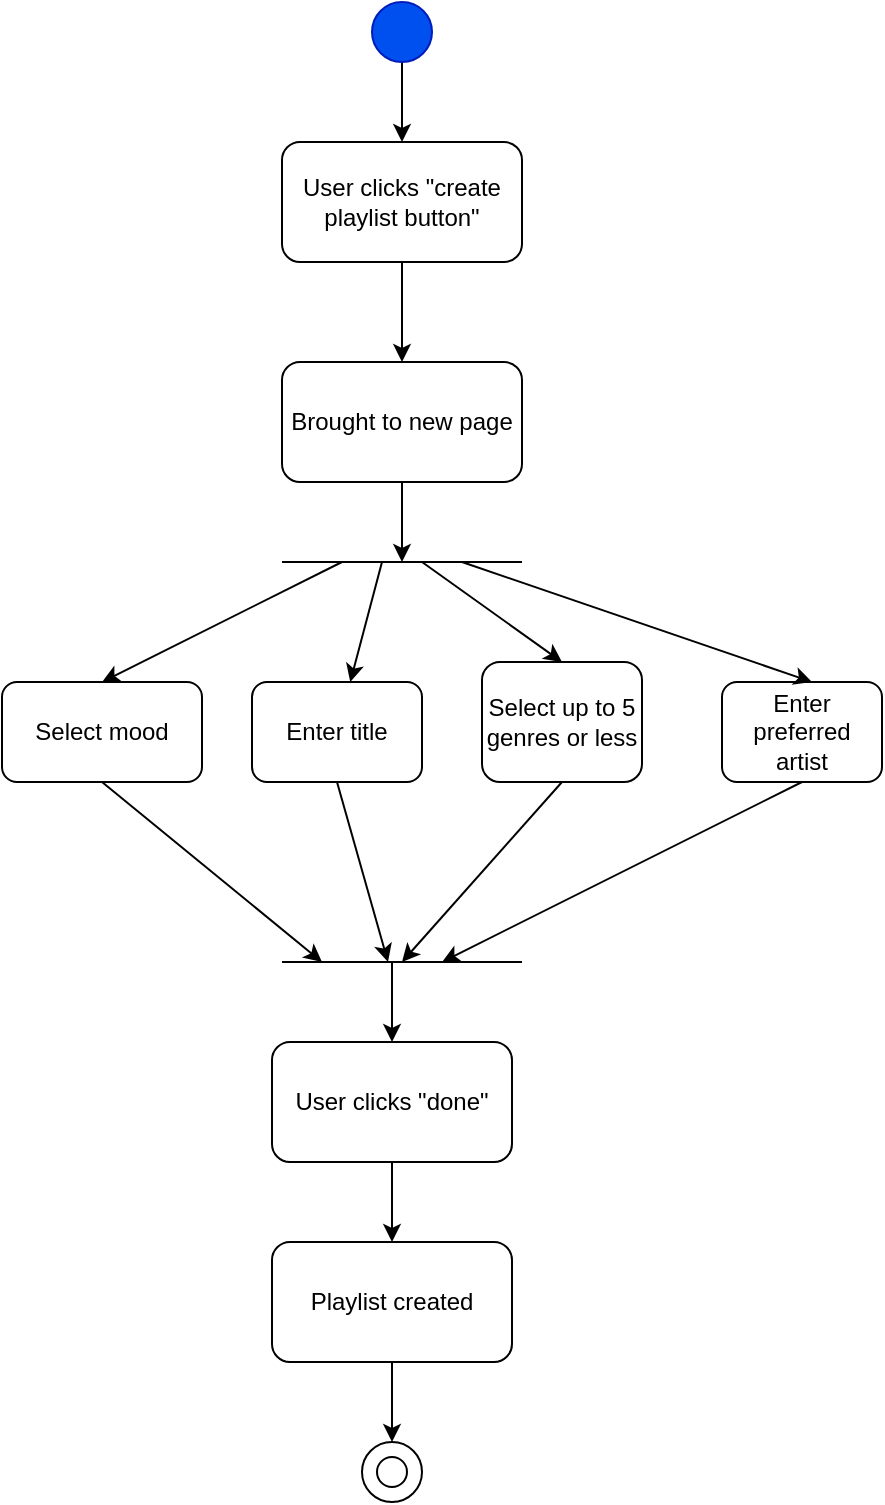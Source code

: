 <mxfile version="13.5.9" type="github">
  <diagram id="1zE0CY0DRsBAxS0jNYkQ" name="Page-1">
    <mxGraphModel dx="1483" dy="829" grid="1" gridSize="10" guides="1" tooltips="1" connect="1" arrows="1" fold="1" page="1" pageScale="1" pageWidth="850" pageHeight="1100" math="0" shadow="0">
      <root>
        <mxCell id="0" />
        <mxCell id="1" parent="0" />
        <mxCell id="owZdXx2rTR2LN0gb4Scp-3" value="" style="edgeStyle=orthogonalEdgeStyle;rounded=0;orthogonalLoop=1;jettySize=auto;html=1;" parent="1" source="owZdXx2rTR2LN0gb4Scp-1" target="owZdXx2rTR2LN0gb4Scp-2" edge="1">
          <mxGeometry relative="1" as="geometry" />
        </mxCell>
        <mxCell id="owZdXx2rTR2LN0gb4Scp-1" value="" style="ellipse;whiteSpace=wrap;html=1;aspect=fixed;fillColor=#0050ef;strokeColor=#001DBC;fontColor=#ffffff;" parent="1" vertex="1">
          <mxGeometry x="325" y="80" width="30" height="30" as="geometry" />
        </mxCell>
        <mxCell id="owZdXx2rTR2LN0gb4Scp-9" value="" style="edgeStyle=orthogonalEdgeStyle;rounded=0;orthogonalLoop=1;jettySize=auto;html=1;" parent="1" source="owZdXx2rTR2LN0gb4Scp-2" target="owZdXx2rTR2LN0gb4Scp-8" edge="1">
          <mxGeometry relative="1" as="geometry" />
        </mxCell>
        <mxCell id="owZdXx2rTR2LN0gb4Scp-2" value="User clicks &quot;create playlist button&quot;" style="rounded=1;whiteSpace=wrap;html=1;" parent="1" vertex="1">
          <mxGeometry x="280" y="150" width="120" height="60" as="geometry" />
        </mxCell>
        <mxCell id="owZdXx2rTR2LN0gb4Scp-8" value="Brought to new page" style="rounded=1;whiteSpace=wrap;html=1;" parent="1" vertex="1">
          <mxGeometry x="280" y="260" width="120" height="60" as="geometry" />
        </mxCell>
        <mxCell id="owZdXx2rTR2LN0gb4Scp-10" value="Select mood" style="rounded=1;whiteSpace=wrap;html=1;" parent="1" vertex="1">
          <mxGeometry x="140" y="420" width="100" height="50" as="geometry" />
        </mxCell>
        <mxCell id="owZdXx2rTR2LN0gb4Scp-12" value="Enter title" style="rounded=1;whiteSpace=wrap;html=1;" parent="1" vertex="1">
          <mxGeometry x="265" y="420" width="85" height="50" as="geometry" />
        </mxCell>
        <mxCell id="owZdXx2rTR2LN0gb4Scp-13" value="Select up to 5 genres or less" style="rounded=1;whiteSpace=wrap;html=1;" parent="1" vertex="1">
          <mxGeometry x="380" y="410" width="80" height="60" as="geometry" />
        </mxCell>
        <mxCell id="owZdXx2rTR2LN0gb4Scp-14" value="Enter preferred artist" style="rounded=1;whiteSpace=wrap;html=1;" parent="1" vertex="1">
          <mxGeometry x="500" y="420" width="80" height="50" as="geometry" />
        </mxCell>
        <mxCell id="owZdXx2rTR2LN0gb4Scp-20" value="" style="endArrow=none;html=1;" parent="1" edge="1">
          <mxGeometry width="50" height="50" relative="1" as="geometry">
            <mxPoint x="280" y="360" as="sourcePoint" />
            <mxPoint x="400" y="360" as="targetPoint" />
          </mxGeometry>
        </mxCell>
        <mxCell id="owZdXx2rTR2LN0gb4Scp-21" value="" style="endArrow=classic;html=1;entryX=0.5;entryY=0;entryDx=0;entryDy=0;" parent="1" target="owZdXx2rTR2LN0gb4Scp-10" edge="1">
          <mxGeometry width="50" height="50" relative="1" as="geometry">
            <mxPoint x="310" y="360" as="sourcePoint" />
            <mxPoint x="180" y="350" as="targetPoint" />
          </mxGeometry>
        </mxCell>
        <mxCell id="owZdXx2rTR2LN0gb4Scp-24" value="" style="endArrow=classic;html=1;" parent="1" target="owZdXx2rTR2LN0gb4Scp-12" edge="1">
          <mxGeometry width="50" height="50" relative="1" as="geometry">
            <mxPoint x="330" y="360" as="sourcePoint" />
            <mxPoint x="400" y="560" as="targetPoint" />
          </mxGeometry>
        </mxCell>
        <mxCell id="owZdXx2rTR2LN0gb4Scp-25" value="" style="endArrow=classic;html=1;entryX=0.5;entryY=0;entryDx=0;entryDy=0;" parent="1" target="owZdXx2rTR2LN0gb4Scp-13" edge="1">
          <mxGeometry width="50" height="50" relative="1" as="geometry">
            <mxPoint x="350" y="360" as="sourcePoint" />
            <mxPoint x="380" y="530" as="targetPoint" />
          </mxGeometry>
        </mxCell>
        <mxCell id="owZdXx2rTR2LN0gb4Scp-27" value="" style="endArrow=classic;html=1;entryX=0.5;entryY=0;entryDx=0;entryDy=0;" parent="1" edge="1">
          <mxGeometry width="50" height="50" relative="1" as="geometry">
            <mxPoint x="370" y="360" as="sourcePoint" />
            <mxPoint x="545" y="420" as="targetPoint" />
          </mxGeometry>
        </mxCell>
        <mxCell id="owZdXx2rTR2LN0gb4Scp-31" value="" style="endArrow=classic;html=1;exitX=0.5;exitY=1;exitDx=0;exitDy=0;" parent="1" source="owZdXx2rTR2LN0gb4Scp-8" edge="1">
          <mxGeometry width="50" height="50" relative="1" as="geometry">
            <mxPoint x="460" y="300" as="sourcePoint" />
            <mxPoint x="340" y="360" as="targetPoint" />
          </mxGeometry>
        </mxCell>
        <mxCell id="owZdXx2rTR2LN0gb4Scp-32" value="" style="endArrow=none;html=1;" parent="1" edge="1">
          <mxGeometry width="50" height="50" relative="1" as="geometry">
            <mxPoint x="280" y="560" as="sourcePoint" />
            <mxPoint x="400" y="560" as="targetPoint" />
          </mxGeometry>
        </mxCell>
        <mxCell id="owZdXx2rTR2LN0gb4Scp-33" value="" style="endArrow=classic;html=1;exitX=0.5;exitY=1;exitDx=0;exitDy=0;" parent="1" source="owZdXx2rTR2LN0gb4Scp-10" edge="1">
          <mxGeometry width="50" height="50" relative="1" as="geometry">
            <mxPoint x="190" y="550" as="sourcePoint" />
            <mxPoint x="300" y="560" as="targetPoint" />
          </mxGeometry>
        </mxCell>
        <mxCell id="owZdXx2rTR2LN0gb4Scp-35" value="" style="endArrow=classic;html=1;exitX=0.5;exitY=1;exitDx=0;exitDy=0;" parent="1" source="owZdXx2rTR2LN0gb4Scp-12" edge="1">
          <mxGeometry width="50" height="50" relative="1" as="geometry">
            <mxPoint x="330" y="550" as="sourcePoint" />
            <mxPoint x="333" y="560" as="targetPoint" />
          </mxGeometry>
        </mxCell>
        <mxCell id="owZdXx2rTR2LN0gb4Scp-36" value="" style="endArrow=classic;html=1;exitX=0.5;exitY=1;exitDx=0;exitDy=0;" parent="1" source="owZdXx2rTR2LN0gb4Scp-13" edge="1">
          <mxGeometry width="50" height="50" relative="1" as="geometry">
            <mxPoint x="400" y="550" as="sourcePoint" />
            <mxPoint x="340" y="560" as="targetPoint" />
          </mxGeometry>
        </mxCell>
        <mxCell id="owZdXx2rTR2LN0gb4Scp-37" value="" style="endArrow=classic;html=1;exitX=0.5;exitY=1;exitDx=0;exitDy=0;" parent="1" source="owZdXx2rTR2LN0gb4Scp-14" edge="1">
          <mxGeometry width="50" height="50" relative="1" as="geometry">
            <mxPoint x="460" y="550" as="sourcePoint" />
            <mxPoint x="360" y="560" as="targetPoint" />
          </mxGeometry>
        </mxCell>
        <mxCell id="owZdXx2rTR2LN0gb4Scp-39" value="&lt;div&gt;User clicks &quot;done&quot;&lt;/div&gt;" style="rounded=1;whiteSpace=wrap;html=1;" parent="1" vertex="1">
          <mxGeometry x="275" y="600" width="120" height="60" as="geometry" />
        </mxCell>
        <mxCell id="owZdXx2rTR2LN0gb4Scp-40" value="Playlist created" style="rounded=1;whiteSpace=wrap;html=1;" parent="1" vertex="1">
          <mxGeometry x="275" y="700" width="120" height="60" as="geometry" />
        </mxCell>
        <mxCell id="owZdXx2rTR2LN0gb4Scp-42" value="" style="ellipse;whiteSpace=wrap;html=1;aspect=fixed;" parent="1" vertex="1">
          <mxGeometry x="320" y="800" width="30" height="30" as="geometry" />
        </mxCell>
        <mxCell id="owZdXx2rTR2LN0gb4Scp-43" value="" style="ellipse;whiteSpace=wrap;html=1;aspect=fixed;" parent="1" vertex="1">
          <mxGeometry x="327.5" y="807.5" width="15" height="15" as="geometry" />
        </mxCell>
        <mxCell id="owZdXx2rTR2LN0gb4Scp-50" value="" style="endArrow=classic;html=1;exitX=0.5;exitY=1;exitDx=0;exitDy=0;entryX=0.5;entryY=0;entryDx=0;entryDy=0;" parent="1" source="owZdXx2rTR2LN0gb4Scp-40" target="owZdXx2rTR2LN0gb4Scp-42" edge="1">
          <mxGeometry width="50" height="50" relative="1" as="geometry">
            <mxPoint x="440" y="860" as="sourcePoint" />
            <mxPoint x="490" y="810" as="targetPoint" />
          </mxGeometry>
        </mxCell>
        <mxCell id="owZdXx2rTR2LN0gb4Scp-52" value="" style="endArrow=classic;html=1;exitX=0.5;exitY=1;exitDx=0;exitDy=0;entryX=0.5;entryY=0;entryDx=0;entryDy=0;" parent="1" source="owZdXx2rTR2LN0gb4Scp-39" target="owZdXx2rTR2LN0gb4Scp-40" edge="1">
          <mxGeometry width="50" height="50" relative="1" as="geometry">
            <mxPoint x="330" y="720" as="sourcePoint" />
            <mxPoint x="380" y="670" as="targetPoint" />
          </mxGeometry>
        </mxCell>
        <mxCell id="owZdXx2rTR2LN0gb4Scp-53" value="" style="endArrow=classic;html=1;entryX=0.5;entryY=0;entryDx=0;entryDy=0;" parent="1" target="owZdXx2rTR2LN0gb4Scp-39" edge="1">
          <mxGeometry width="50" height="50" relative="1" as="geometry">
            <mxPoint x="335" y="560" as="sourcePoint" />
            <mxPoint x="360" y="570" as="targetPoint" />
          </mxGeometry>
        </mxCell>
      </root>
    </mxGraphModel>
  </diagram>
</mxfile>
